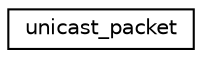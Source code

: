 digraph "Graphical Class Hierarchy"
{
 // LATEX_PDF_SIZE
  edge [fontname="Helvetica",fontsize="10",labelfontname="Helvetica",labelfontsize="10"];
  node [fontname="Helvetica",fontsize="10",shape=record];
  rankdir="LR";
  Node0 [label="unicast_packet",height=0.2,width=0.4,color="black", fillcolor="white", style="filled",URL="$structunicast__packet.html",tooltip="Unicast packet used for transmitting the sensor data."];
}
